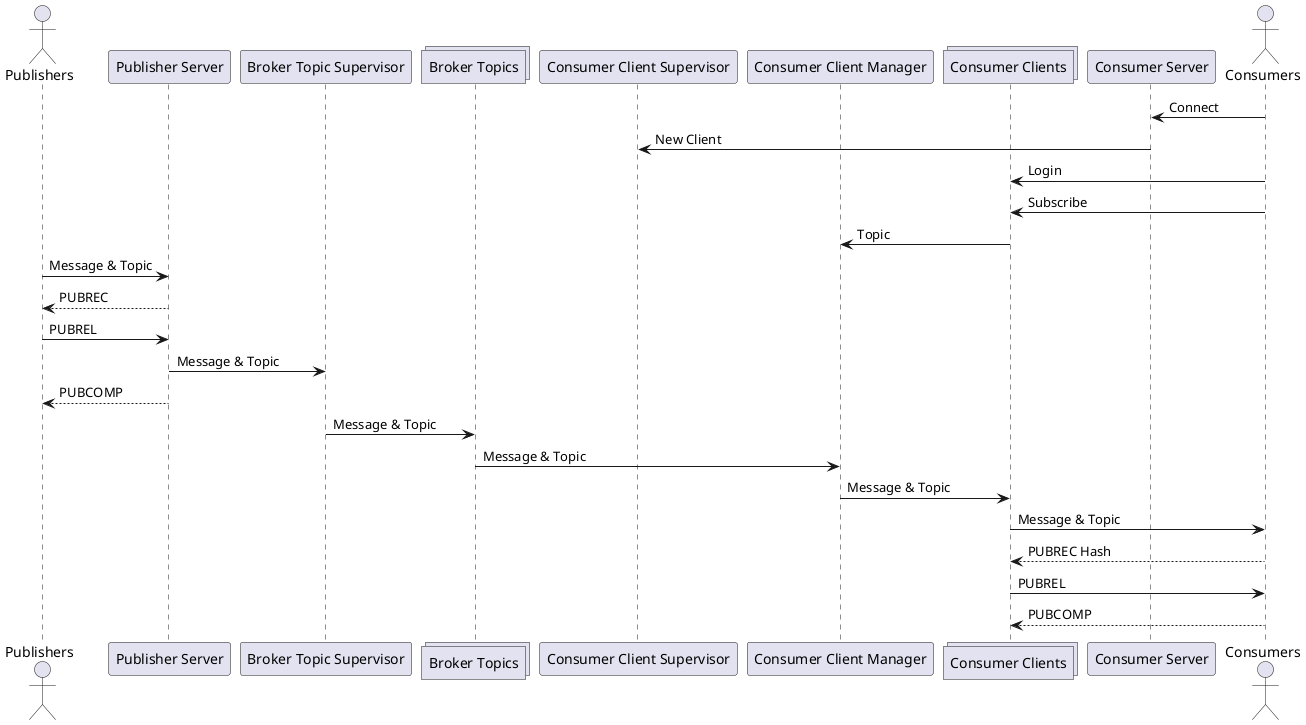 @startuml

actor "Publishers" as P
participant "Publisher Server" as PS
participant "Broker Topic Supervisor" as BTS
collections "Broker Topics" as BT
participant "Consumer Client Supervisor" as CCS
participant "Consumer Client Manager" as CCM
collections "Consumer Clients" as CC
participant "Consumer Server" as CS
actor "Consumers" as C

C -> CS: Connect
CS -> CCS: New Client
C -> CC: Login
C -> CC: Subscribe
CC -> CCM: Topic

P -> PS: Message & Topic
P <-- PS: PUBREC
P -> PS: PUBREL
PS -> BTS: Message & Topic
P <-- PS: PUBCOMP
BTS -> BT: Message & Topic
BT -> CCM: Message & Topic
CCM -> CC: Message & Topic
CC -> C: Message & Topic
CC <-- C: PUBREC Hash
CC -> C: PUBREL
CC <-- C: PUBCOMP

@enduml
